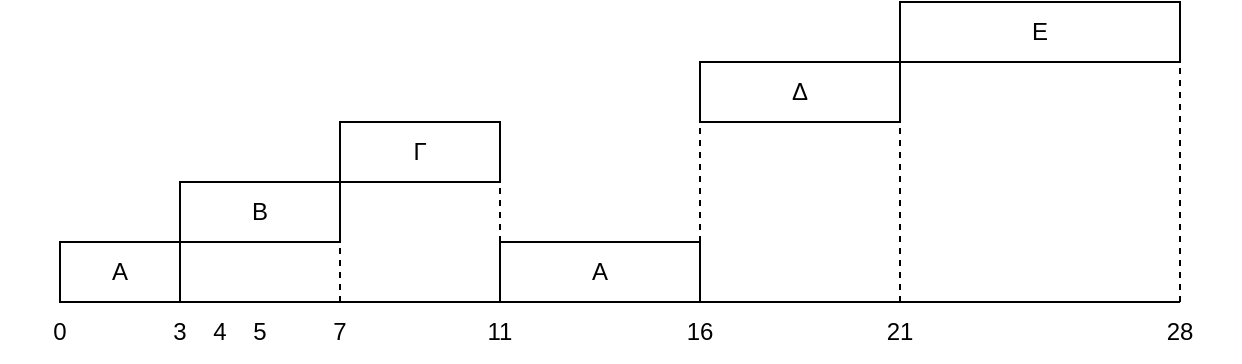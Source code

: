 <mxfile version="20.8.16" type="device"><diagram name="Page-1" id="vGMIipvMkbhcb1b80sXJ"><mxGraphModel dx="1036" dy="606" grid="1" gridSize="10" guides="1" tooltips="1" connect="1" arrows="1" fold="1" page="1" pageScale="1" pageWidth="827" pageHeight="1169" math="0" shadow="0"><root><mxCell id="0"/><mxCell id="1" parent="0"/><mxCell id="aKkhNbYW-jzwP-TbONs6-1" value="" style="endArrow=none;html=1;rounded=0;entryX=0.5;entryY=0;entryDx=0;entryDy=0;exitX=0.5;exitY=0;exitDx=0;exitDy=0;" edge="1" parent="1" source="aKkhNbYW-jzwP-TbONs6-3" target="aKkhNbYW-jzwP-TbONs6-12"><mxGeometry width="50" height="50" relative="1" as="geometry"><mxPoint y="400" as="sourcePoint"/><mxPoint x="770" y="400" as="targetPoint"/></mxGeometry></mxCell><mxCell id="aKkhNbYW-jzwP-TbONs6-3" value="0" style="text;html=1;strokeColor=none;fillColor=none;align=center;verticalAlign=middle;whiteSpace=wrap;rounded=0;" vertex="1" parent="1"><mxGeometry x="10" y="400" width="60" height="30" as="geometry"/></mxCell><mxCell id="aKkhNbYW-jzwP-TbONs6-4" value="3" style="text;html=1;strokeColor=none;fillColor=none;align=center;verticalAlign=middle;whiteSpace=wrap;rounded=0;" vertex="1" parent="1"><mxGeometry x="70" y="400" width="60" height="30" as="geometry"/></mxCell><mxCell id="aKkhNbYW-jzwP-TbONs6-5" value="4" style="text;html=1;strokeColor=none;fillColor=none;align=center;verticalAlign=middle;whiteSpace=wrap;rounded=0;" vertex="1" parent="1"><mxGeometry x="90" y="400" width="60" height="30" as="geometry"/></mxCell><mxCell id="aKkhNbYW-jzwP-TbONs6-6" value="5" style="text;html=1;strokeColor=none;fillColor=none;align=center;verticalAlign=middle;whiteSpace=wrap;rounded=0;" vertex="1" parent="1"><mxGeometry x="110" y="400" width="60" height="30" as="geometry"/></mxCell><mxCell id="aKkhNbYW-jzwP-TbONs6-7" value="7" style="text;html=1;strokeColor=none;fillColor=none;align=center;verticalAlign=middle;whiteSpace=wrap;rounded=0;" vertex="1" parent="1"><mxGeometry x="150" y="400" width="60" height="30" as="geometry"/></mxCell><mxCell id="aKkhNbYW-jzwP-TbONs6-8" value="11" style="text;html=1;strokeColor=none;fillColor=none;align=center;verticalAlign=middle;whiteSpace=wrap;rounded=0;" vertex="1" parent="1"><mxGeometry x="230" y="400" width="60" height="30" as="geometry"/></mxCell><mxCell id="aKkhNbYW-jzwP-TbONs6-10" value="16" style="text;html=1;strokeColor=none;fillColor=none;align=center;verticalAlign=middle;whiteSpace=wrap;rounded=0;" vertex="1" parent="1"><mxGeometry x="330" y="400" width="60" height="30" as="geometry"/></mxCell><mxCell id="aKkhNbYW-jzwP-TbONs6-11" value="21" style="text;html=1;strokeColor=none;fillColor=none;align=center;verticalAlign=middle;whiteSpace=wrap;rounded=0;" vertex="1" parent="1"><mxGeometry x="430" y="400" width="60" height="30" as="geometry"/></mxCell><mxCell id="aKkhNbYW-jzwP-TbONs6-12" value="28" style="text;html=1;strokeColor=none;fillColor=none;align=center;verticalAlign=middle;whiteSpace=wrap;rounded=0;" vertex="1" parent="1"><mxGeometry x="570" y="400" width="60" height="30" as="geometry"/></mxCell><mxCell id="aKkhNbYW-jzwP-TbONs6-13" value="A" style="rounded=0;whiteSpace=wrap;html=1;" vertex="1" parent="1"><mxGeometry x="40" y="370" width="60" height="30" as="geometry"/></mxCell><mxCell id="aKkhNbYW-jzwP-TbONs6-14" value="B" style="rounded=0;whiteSpace=wrap;html=1;" vertex="1" parent="1"><mxGeometry x="100" y="340" width="80" height="30" as="geometry"/></mxCell><mxCell id="aKkhNbYW-jzwP-TbONs6-15" value="Γ" style="rounded=0;whiteSpace=wrap;html=1;" vertex="1" parent="1"><mxGeometry x="180" y="310" width="80" height="30" as="geometry"/></mxCell><mxCell id="aKkhNbYW-jzwP-TbONs6-16" value="Α" style="rounded=0;whiteSpace=wrap;html=1;" vertex="1" parent="1"><mxGeometry x="260" y="370" width="100" height="30" as="geometry"/></mxCell><mxCell id="aKkhNbYW-jzwP-TbONs6-17" value="Δ" style="rounded=0;whiteSpace=wrap;html=1;" vertex="1" parent="1"><mxGeometry x="360" y="280" width="100" height="30" as="geometry"/></mxCell><mxCell id="aKkhNbYW-jzwP-TbONs6-18" value="" style="endArrow=none;dashed=1;html=1;rounded=0;exitX=0.5;exitY=0;exitDx=0;exitDy=0;entryX=0;entryY=1;entryDx=0;entryDy=0;" edge="1" parent="1" source="aKkhNbYW-jzwP-TbONs6-10" target="aKkhNbYW-jzwP-TbONs6-17"><mxGeometry width="50" height="50" relative="1" as="geometry"><mxPoint x="390" y="340" as="sourcePoint"/><mxPoint x="440" y="290" as="targetPoint"/></mxGeometry></mxCell><mxCell id="aKkhNbYW-jzwP-TbONs6-19" value="" style="endArrow=none;dashed=1;html=1;rounded=0;exitX=0.5;exitY=0;exitDx=0;exitDy=0;entryX=1;entryY=1;entryDx=0;entryDy=0;" edge="1" parent="1" source="aKkhNbYW-jzwP-TbONs6-11" target="aKkhNbYW-jzwP-TbONs6-17"><mxGeometry width="50" height="50" relative="1" as="geometry"><mxPoint x="370" y="410" as="sourcePoint"/><mxPoint x="370" y="320" as="targetPoint"/></mxGeometry></mxCell><mxCell id="aKkhNbYW-jzwP-TbONs6-20" value="Ε" style="rounded=0;whiteSpace=wrap;html=1;" vertex="1" parent="1"><mxGeometry x="460" y="250" width="140" height="30" as="geometry"/></mxCell><mxCell id="aKkhNbYW-jzwP-TbONs6-21" value="" style="endArrow=none;dashed=1;html=1;rounded=0;entryX=1;entryY=1;entryDx=0;entryDy=0;exitX=0.5;exitY=0;exitDx=0;exitDy=0;" edge="1" parent="1" source="aKkhNbYW-jzwP-TbONs6-12" target="aKkhNbYW-jzwP-TbONs6-20"><mxGeometry width="50" height="50" relative="1" as="geometry"><mxPoint x="390" y="340" as="sourcePoint"/><mxPoint x="440" y="290" as="targetPoint"/></mxGeometry></mxCell><mxCell id="aKkhNbYW-jzwP-TbONs6-22" value="" style="endArrow=none;dashed=1;html=1;rounded=0;exitX=0;exitY=0;exitDx=0;exitDy=0;entryX=1;entryY=0.75;entryDx=0;entryDy=0;" edge="1" parent="1" source="aKkhNbYW-jzwP-TbONs6-16" target="aKkhNbYW-jzwP-TbONs6-15"><mxGeometry width="50" height="50" relative="1" as="geometry"><mxPoint x="390" y="340" as="sourcePoint"/><mxPoint x="440" y="290" as="targetPoint"/></mxGeometry></mxCell><mxCell id="aKkhNbYW-jzwP-TbONs6-23" value="" style="endArrow=none;dashed=1;html=1;rounded=0;exitX=0.5;exitY=0;exitDx=0;exitDy=0;entryX=1;entryY=1;entryDx=0;entryDy=0;" edge="1" parent="1" source="aKkhNbYW-jzwP-TbONs6-7" target="aKkhNbYW-jzwP-TbONs6-14"><mxGeometry width="50" height="50" relative="1" as="geometry"><mxPoint x="390" y="340" as="sourcePoint"/><mxPoint x="440" y="290" as="targetPoint"/></mxGeometry></mxCell></root></mxGraphModel></diagram></mxfile>